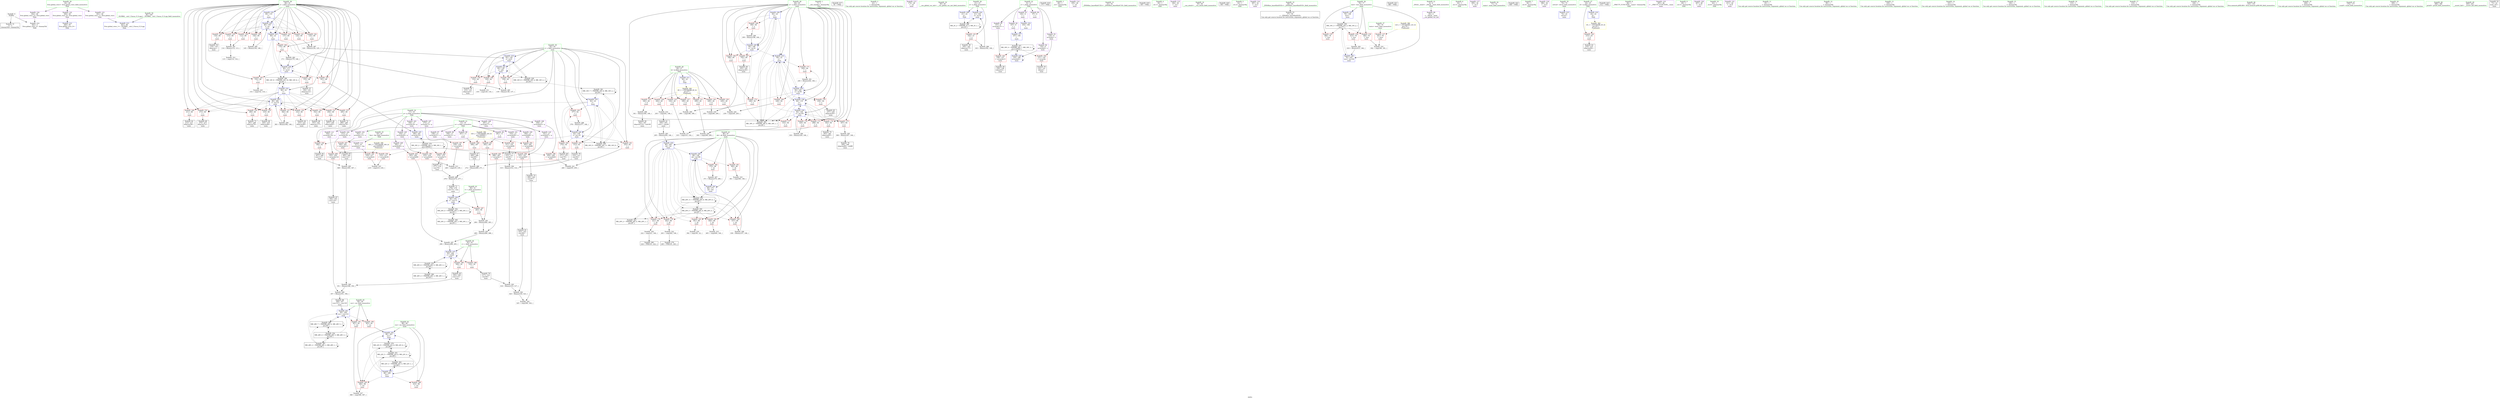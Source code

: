 digraph "SVFG" {
	label="SVFG";

	Node0x55f3cda48e40 [shape=record,color=grey,label="{NodeID: 0\nNullPtr}"];
	Node0x55f3cda48e40 -> Node0x55f3cda744e0[style=solid];
	Node0x55f3cda48e40 -> Node0x55f3cda77b00[style=solid];
	Node0x55f3cda9cf50 [shape=record,color=black,label="{NodeID: 360\nMR_14V_8 = PHI(MR_14V_10, MR_14V_6, )\npts\{81 \}\n}"];
	Node0x55f3cda9cf50 -> Node0x55f3cda80820[style=dashed];
	Node0x55f3cda769d0 [shape=record,color=red,label="{NodeID: 194\n214\<--213\n\<--arrayidx39\nmain\n}"];
	Node0x55f3cda769d0 -> Node0x55f3cda876c0[style=solid];
	Node0x55f3cda50a20 [shape=record,color=purple,label="{NodeID: 111\n354\<--17\narrayidx118\<--p\nmain\n}"];
	Node0x55f3cda50a20 -> Node0x55f3cda77530[style=solid];
	Node0x55f3cda4f4c0 [shape=record,color=green,label="{NodeID: 28\n26\<--27\nk\<--k_field_insensitive\nGlob }"];
	Node0x55f3cda4f4c0 -> Node0x55f3cda79190[style=solid];
	Node0x55f3cda4f4c0 -> Node0x55f3cda79260[style=solid];
	Node0x55f3cda4f4c0 -> Node0x55f3cda79330[style=solid];
	Node0x55f3cda4f4c0 -> Node0x55f3cda79400[style=solid];
	Node0x55f3cda4f4c0 -> Node0x55f3cda794d0[style=solid];
	Node0x55f3cda4f4c0 -> Node0x55f3cda795a0[style=solid];
	Node0x55f3cda4f4c0 -> Node0x55f3cda79670[style=solid];
	Node0x55f3cda4f4c0 -> Node0x55f3cda77800[style=solid];
	Node0x55f3cda85bc0 [shape=record,color=grey,label="{NodeID: 305\n308 = Binary(307, 146, )\n}"];
	Node0x55f3cda85bc0 -> Node0x55f3cda757f0[style=solid];
	Node0x55f3cda781b0 [shape=record,color=blue,label="{NodeID: 222\n80\<--145\ni\<--inc\nmain\n}"];
	Node0x55f3cda781b0 -> Node0x55f3cda79a80[style=dashed];
	Node0x55f3cda781b0 -> Node0x55f3cda79b50[style=dashed];
	Node0x55f3cda781b0 -> Node0x55f3cda79c20[style=dashed];
	Node0x55f3cda781b0 -> Node0x55f3cda79cf0[style=dashed];
	Node0x55f3cda781b0 -> Node0x55f3cda79dc0[style=dashed];
	Node0x55f3cda781b0 -> Node0x55f3cda79e90[style=dashed];
	Node0x55f3cda781b0 -> Node0x55f3cda79f60[style=dashed];
	Node0x55f3cda781b0 -> Node0x55f3cda781b0[style=dashed];
	Node0x55f3cda781b0 -> Node0x55f3cda78280[style=dashed];
	Node0x55f3cda79b50 [shape=record,color=red,label="{NodeID: 139\n113\<--80\n\<--i\nmain\n}"];
	Node0x55f3cda79b50 -> Node0x55f3cda837c0[style=solid];
	Node0x55f3cda747b0 [shape=record,color=black,label="{NodeID: 56\n133\<--132\nidxprom5\<--\nmain\n}"];
	Node0x55f3cda7b210 [shape=record,color=red,label="{NodeID: 167\n192\<--84\n\<--u\nmain\n}"];
	Node0x55f3cda7b210 -> Node0x55f3cda74af0[style=solid];
	Node0x55f3cda75e70 [shape=record,color=black,label="{NodeID: 84\n347\<--346\nconv113\<--\nmain\n}"];
	Node0x55f3cda75e70 -> Node0x55f3cda84cc0[style=solid];
	Node0x55f3cda4e090 [shape=record,color=green,label="{NodeID: 1\n7\<--1\n__dso_handle\<--dummyObj\nGlob }"];
	Node0x55f3cda9d450 [shape=record,color=black,label="{NodeID: 361\nMR_16V_7 = PHI(MR_16V_8, MR_16V_2, )\npts\{83 \}\n}"];
	Node0x55f3cda9d450 -> Node0x55f3cda80a90[style=dashed];
	Node0x55f3cda9d450 -> Node0x55f3cda99350[style=dashed];
	Node0x55f3cda9d450 -> Node0x55f3cda9d450[style=dashed];
	Node0x55f3cda76aa0 [shape=record,color=red,label="{NodeID: 195\n218\<--217\n\<--arrayidx41\nmain\n}"];
	Node0x55f3cda76aa0 -> Node0x55f3cda876c0[style=solid];
	Node0x55f3cda50af0 [shape=record,color=purple,label="{NodeID: 112\n217\<--19\narrayidx41\<--lim\nmain\n}"];
	Node0x55f3cda50af0 -> Node0x55f3cda76aa0[style=solid];
	Node0x55f3cda4f590 [shape=record,color=green,label="{NodeID: 29\n44\<--48\nllvm.global_ctors\<--llvm.global_ctors_field_insensitive\nGlob }"];
	Node0x55f3cda4f590 -> Node0x55f3cda78d80[style=solid];
	Node0x55f3cda4f590 -> Node0x55f3cda78e50[style=solid];
	Node0x55f3cda4f590 -> Node0x55f3cda78f20[style=solid];
	Node0x55f3cda85d40 [shape=record,color=grey,label="{NodeID: 306\n330 = Binary(329, 146, )\n}"];
	Node0x55f3cda85d40 -> Node0x55f3cda80dd0[style=solid];
	Node0x55f3cda78280 [shape=record,color=blue,label="{NodeID: 223\n80\<--22\ni\<--\nmain\n}"];
	Node0x55f3cda78280 -> Node0x55f3cda7a030[style=dashed];
	Node0x55f3cda78280 -> Node0x55f3cda7a100[style=dashed];
	Node0x55f3cda78280 -> Node0x55f3cda7a1d0[style=dashed];
	Node0x55f3cda78280 -> Node0x55f3cda7a2a0[style=dashed];
	Node0x55f3cda78280 -> Node0x55f3cda784f0[style=dashed];
	Node0x55f3cda78280 -> Node0x55f3cda9cf50[style=dashed];
	Node0x55f3cda79c20 [shape=record,color=red,label="{NodeID: 140\n118\<--80\n\<--i\nmain\n}"];
	Node0x55f3cda79c20 -> Node0x55f3cda74690[style=solid];
	Node0x55f3cda74880 [shape=record,color=black,label="{NodeID: 57\n156\<--155\nidxprom12\<--\nmain\n}"];
	Node0x55f3cdabaac0 [shape=record,color=black,label="{NodeID: 417\n56 = PHI()\n}"];
	Node0x55f3cda7b2e0 [shape=record,color=red,label="{NodeID: 168\n198\<--84\n\<--u\nmain\n}"];
	Node0x55f3cda7b2e0 -> Node0x55f3cda84540[style=solid];
	Node0x55f3cda75f40 [shape=record,color=black,label="{NodeID: 85\n350\<--349\nconv115\<--\nmain\n}"];
	Node0x55f3cda75f40 -> Node0x55f3cda85440[style=solid];
	Node0x55f3cda48d60 [shape=record,color=green,label="{NodeID: 2\n22\<--1\n\<--dummyObj\nCan only get source location for instruction, argument, global var or function.}"];
	Node0x55f3cda9d950 [shape=record,color=black,label="{NodeID: 362\nMR_18V_2 = PHI(MR_18V_6, MR_18V_1, )\npts\{85 \}\n}"];
	Node0x55f3cda9d950 -> Node0x55f3cda78690[style=dashed];
	Node0x55f3cda82c80 [shape=record,color=black,label="{NodeID: 279\n265 = PHI(101, 263, )\n}"];
	Node0x55f3cda76b70 [shape=record,color=red,label="{NodeID: 196\n235\<--234\n\<--arrayidx49\nmain\n}"];
	Node0x55f3cda76b70 -> Node0x55f3cda867c0[style=solid];
	Node0x55f3cda50bc0 [shape=record,color=purple,label="{NodeID: 113\n174\<--28\n\<--.str\nmain\n}"];
	Node0x55f3cda4f660 [shape=record,color=green,label="{NodeID: 30\n49\<--50\n__cxx_global_var_init\<--__cxx_global_var_init_field_insensitive\n}"];
	Node0x55f3cda85ec0 [shape=record,color=grey,label="{NodeID: 307\n371 = Binary(370, 208, )\n}"];
	Node0x55f3cda85ec0 -> Node0x55f3cda81110[style=solid];
	Node0x55f3cda78350 [shape=record,color=blue,label="{NodeID: 224\n21\<--163\nn\<--inc16\nmain\n}"];
	Node0x55f3cda78350 -> Node0x55f3cda9f750[style=dashed];
	Node0x55f3cda79cf0 [shape=record,color=red,label="{NodeID: 141\n124\<--80\n\<--i\nmain\n}"];
	Node0x55f3cda79cf0 -> Node0x55f3cda840c0[style=solid];
	Node0x55f3cda74950 [shape=record,color=black,label="{NodeID: 58\n159\<--158\ntobool14\<--\nmain\n}"];
	Node0x55f3cdabaf50 [shape=record,color=black,label="{NodeID: 418\n175 = PHI()\n}"];
	Node0x55f3cda7b3b0 [shape=record,color=red,label="{NodeID: 169\n228\<--84\n\<--u\nmain\n}"];
	Node0x55f3cda7b3b0 -> Node0x55f3cda87b40[style=solid];
	Node0x55f3cda76010 [shape=record,color=black,label="{NodeID: 86\n353\<--352\nidxprom117\<--\nmain\n}"];
	Node0x55f3cda4cb30 [shape=record,color=green,label="{NodeID: 3\n28\<--1\n.str\<--dummyObj\nGlob }"];
	Node0x55f3cda9de50 [shape=record,color=black,label="{NodeID: 363\nMR_20V_2 = PHI(MR_20V_4, MR_20V_1, )\npts\{87 \}\n}"];
	Node0x55f3cda9de50 -> Node0x55f3cda80680[style=dashed];
	Node0x55f3cda83220 [shape=record,color=black,label="{NodeID: 280\n224 = PHI(101, 222, )\n}"];
	Node0x55f3cda76c40 [shape=record,color=red,label="{NodeID: 197\n239\<--238\n\<--arrayidx51\nmain\n}"];
	Node0x55f3cda76c40 -> Node0x55f3cda867c0[style=solid];
	Node0x55f3cda50c90 [shape=record,color=purple,label="{NodeID: 114\n195\<--28\n\<--.str\nmain\n}"];
	Node0x55f3cda4f730 [shape=record,color=green,label="{NodeID: 31\n53\<--54\n_ZNSt8ios_base4InitC1Ev\<--_ZNSt8ios_base4InitC1Ev_field_insensitive\n}"];
	Node0x55f3cda86040 [shape=record,color=grey,label="{NodeID: 308\n338 = Binary(337, 146, )\n}"];
	Node0x55f3cda86040 -> Node0x55f3cda80ea0[style=solid];
	Node0x55f3cda78420 [shape=record,color=blue,label="{NodeID: 225\n166\<--161\narrayidx18\<--\nmain\n}"];
	Node0x55f3cda78420 -> Node0x55f3cdaa0150[style=dashed];
	Node0x55f3cda79dc0 [shape=record,color=red,label="{NodeID: 142\n125\<--80\n\<--i\nmain\n}"];
	Node0x55f3cda79dc0 -> Node0x55f3cda840c0[style=solid];
	Node0x55f3cda74a20 [shape=record,color=black,label="{NodeID: 59\n165\<--162\nidxprom17\<--\nmain\n}"];
	Node0x55f3cdabb050 [shape=record,color=black,label="{NodeID: 419\n185 = PHI()\n}"];
	Node0x55f3cda7b480 [shape=record,color=red,label="{NodeID: 170\n236\<--84\n\<--u\nmain\n}"];
	Node0x55f3cda7b480 -> Node0x55f3cda74f00[style=solid];
	Node0x55f3cda760e0 [shape=record,color=black,label="{NodeID: 87\n356\<--355\nconv119\<--\nmain\n}"];
	Node0x55f3cda760e0 -> Node0x55f3cda852c0[style=solid];
	Node0x55f3cda4ccf0 [shape=record,color=green,label="{NodeID: 4\n30\<--1\n.str.1\<--dummyObj\nGlob }"];
	Node0x55f3cda9e350 [shape=record,color=black,label="{NodeID: 364\nMR_22V_2 = PHI(MR_22V_4, MR_22V_1, )\npts\{89 \}\n}"];
	Node0x55f3cda9e350 -> Node0x55f3cda80750[style=dashed];
	Node0x55f3cda837c0 [shape=record,color=grey,label="{NodeID: 281\n114 = Binary(112, 113, )\n}"];
	Node0x55f3cda837c0 -> Node0x55f3cda86640[style=solid];
	Node0x55f3cda76d10 [shape=record,color=red,label="{NodeID: 198\n259\<--258\n\<--arrayidx63\nmain\n}"];
	Node0x55f3cda76d10 -> Node0x55f3cda873c0[style=solid];
	Node0x55f3cda78850 [shape=record,color=purple,label="{NodeID: 115\n184\<--30\n\<--.str.1\nmain\n}"];
	Node0x55f3cda4f800 [shape=record,color=green,label="{NodeID: 32\n59\<--60\n__cxa_atexit\<--__cxa_atexit_field_insensitive\n}"];
	Node0x55f3cda861c0 [shape=record,color=grey,label="{NodeID: 309\n190 = cmp(188, 189, )\n}"];
	Node0x55f3cda784f0 [shape=record,color=blue,label="{NodeID: 226\n80\<--171\ni\<--inc21\nmain\n}"];
	Node0x55f3cda784f0 -> Node0x55f3cda7a030[style=dashed];
	Node0x55f3cda784f0 -> Node0x55f3cda7a100[style=dashed];
	Node0x55f3cda784f0 -> Node0x55f3cda7a1d0[style=dashed];
	Node0x55f3cda784f0 -> Node0x55f3cda7a2a0[style=dashed];
	Node0x55f3cda784f0 -> Node0x55f3cda784f0[style=dashed];
	Node0x55f3cda784f0 -> Node0x55f3cda9cf50[style=dashed];
	Node0x55f3cda79e90 [shape=record,color=red,label="{NodeID: 143\n137\<--80\n\<--i\nmain\n}"];
	Node0x55f3cda79e90 -> Node0x55f3cda83dc0[style=solid];
	Node0x55f3cda74af0 [shape=record,color=black,label="{NodeID: 60\n193\<--192\nidxprom30\<--\nmain\n}"];
	Node0x55f3cdabb150 [shape=record,color=black,label="{NodeID: 420\n196 = PHI()\n}"];
	Node0x55f3cda7b550 [shape=record,color=red,label="{NodeID: 171\n244\<--84\n\<--u\nmain\n}"];
	Node0x55f3cda7b550 -> Node0x55f3cda855c0[style=solid];
	Node0x55f3cda761b0 [shape=record,color=black,label="{NodeID: 88\n358\<--357\nconv121\<--rem120\nmain\n}"];
	Node0x55f3cda761b0 -> Node0x55f3cda80f70[style=solid];
	Node0x55f3cda4da20 [shape=record,color=green,label="{NodeID: 5\n32\<--1\n.str.2\<--dummyObj\nGlob }"];
	Node0x55f3cda9e850 [shape=record,color=black,label="{NodeID: 365\nMR_24V_2 = PHI(MR_24V_3, MR_24V_1, )\npts\{91 \}\n}"];
	Node0x55f3cda9e850 -> Node0x55f3cda80b60[style=dashed];
	Node0x55f3cda9e850 -> Node0x55f3cda9a750[style=dashed];
	Node0x55f3cda9e850 -> Node0x55f3cda9e850[style=dashed];
	Node0x55f3cda83940 [shape=record,color=grey,label="{NodeID: 282\n171 = Binary(170, 146, )\n}"];
	Node0x55f3cda83940 -> Node0x55f3cda784f0[style=solid];
	Node0x55f3cda76de0 [shape=record,color=red,label="{NodeID: 199\n268\<--267\n\<--\nmain\n}"];
	Node0x55f3cda76de0 -> Node0x55f3cda750a0[style=solid];
	Node0x55f3cda788e0 [shape=record,color=purple,label="{NodeID: 116\n387\<--32\n\<--.str.2\nmain\n}"];
	Node0x55f3cda4f8d0 [shape=record,color=green,label="{NodeID: 33\n58\<--64\n_ZNSt8ios_base4InitD1Ev\<--_ZNSt8ios_base4InitD1Ev_field_insensitive\n}"];
	Node0x55f3cda4f8d0 -> Node0x55f3cda74600[style=solid];
	Node0x55f3cda86340 [shape=record,color=grey,label="{NodeID: 310\n182 = cmp(180, 181, )\n}"];
	Node0x55f3cda785c0 [shape=record,color=blue,label="{NodeID: 227\n76\<--146\ntest\<--\nmain\n}"];
	Node0x55f3cda785c0 -> Node0x55f3cda9ca50[style=dashed];
	Node0x55f3cda79f60 [shape=record,color=red,label="{NodeID: 144\n144\<--80\n\<--i\nmain\n}"];
	Node0x55f3cda79f60 -> Node0x55f3cda83c40[style=solid];
	Node0x55f3cda74bc0 [shape=record,color=black,label="{NodeID: 61\n204\<--203\nconv\<--cmp36\nmain\n}"];
	Node0x55f3cda74bc0 -> Node0x55f3cda83ac0[style=solid];
	Node0x55f3cdabb250 [shape=record,color=black,label="{NodeID: 421\n388 = PHI()\n}"];
	Node0x55f3cda7b620 [shape=record,color=red,label="{NodeID: 172\n248\<--84\n\<--u\nmain\n}"];
	Node0x55f3cda7b620 -> Node0x55f3cda86f40[style=solid];
	Node0x55f3cda76280 [shape=record,color=purple,label="{NodeID: 89\n55\<--4\n\<--_ZStL8__ioinit\n__cxx_global_var_init\n}"];
	Node0x55f3cda4dab0 [shape=record,color=green,label="{NodeID: 6\n34\<--1\n.str.3\<--dummyObj\nGlob }"];
	Node0x55f3cda9ed50 [shape=record,color=black,label="{NodeID: 366\nMR_26V_2 = PHI(MR_26V_3, MR_26V_1, )\npts\{93 \}\n}"];
	Node0x55f3cda9ed50 -> Node0x55f3cda80c30[style=dashed];
	Node0x55f3cda9ed50 -> Node0x55f3cda9ac50[style=dashed];
	Node0x55f3cda9ed50 -> Node0x55f3cda9ed50[style=dashed];
	Node0x55f3cda83ac0 [shape=record,color=grey,label="{NodeID: 283\n205 = Binary(204, 146, )\n}"];
	Node0x55f3cda83ac0 -> Node0x55f3cda80680[style=solid];
	Node0x55f3cda76eb0 [shape=record,color=red,label="{NodeID: 200\n276\<--275\n\<--arrayidx73\nmain\n}"];
	Node0x55f3cda76eb0 -> Node0x55f3cda75310[style=solid];
	Node0x55f3cda78970 [shape=record,color=purple,label="{NodeID: 117\n395\<--34\n\<--.str.3\nmain\n}"];
	Node0x55f3cda4f9a0 [shape=record,color=green,label="{NodeID: 34\n71\<--72\nmain\<--main_field_insensitive\n}"];
	Node0x55f3cda864c0 [shape=record,color=grey,label="{NodeID: 311\n130 = cmp(129, 116, )\n}"];
	Node0x55f3cda78690 [shape=record,color=blue,label="{NodeID: 228\n84\<--22\nu\<--\nmain\n}"];
	Node0x55f3cda78690 -> Node0x55f3cda7b140[style=dashed];
	Node0x55f3cda78690 -> Node0x55f3cda7b210[style=dashed];
	Node0x55f3cda78690 -> Node0x55f3cda7b2e0[style=dashed];
	Node0x55f3cda78690 -> Node0x55f3cda78760[style=dashed];
	Node0x55f3cda78690 -> Node0x55f3cda808f0[style=dashed];
	Node0x55f3cda78690 -> Node0x55f3cda9d950[style=dashed];
	Node0x55f3cda7a030 [shape=record,color=red,label="{NodeID: 145\n152\<--80\n\<--i\nmain\n}"];
	Node0x55f3cda7a030 -> Node0x55f3cda879c0[style=solid];
	Node0x55f3cda74c90 [shape=record,color=black,label="{NodeID: 62\n212\<--211\nidxprom38\<--\nmain\n}"];
	Node0x55f3cdabb350 [shape=record,color=black,label="{NodeID: 422\n408 = PHI()\n}"];
	Node0x55f3cda7b6f0 [shape=record,color=red,label="{NodeID: 173\n298\<--84\n\<--u\nmain\n}"];
	Node0x55f3cda7b6f0 -> Node0x55f3cda87e40[style=solid];
	Node0x55f3cda76350 [shape=record,color=purple,label="{NodeID: 90\n97\<--8\n\<--s\nmain\n}"];
	Node0x55f3cda4dc10 [shape=record,color=green,label="{NodeID: 7\n36\<--1\n.str.4\<--dummyObj\nGlob }"];
	Node0x55f3cda9f250 [shape=record,color=black,label="{NodeID: 367\nMR_28V_2 = PHI(MR_28V_3, MR_28V_1, )\npts\{95 \}\n}"];
	Node0x55f3cda9f250 -> Node0x55f3cda80f70[style=dashed];
	Node0x55f3cda9f250 -> Node0x55f3cda9b150[style=dashed];
	Node0x55f3cda9f250 -> Node0x55f3cda9f250[style=dashed];
	Node0x55f3cda9f250 -> Node0x55f3cdaa3350[style=dashed];
	Node0x55f3cda83c40 [shape=record,color=grey,label="{NodeID: 284\n145 = Binary(144, 146, )\n}"];
	Node0x55f3cda83c40 -> Node0x55f3cda781b0[style=solid];
	Node0x55f3cda76f80 [shape=record,color=red,label="{NodeID: 201\n282\<--281\n\<--\nmain\n}"];
	Node0x55f3cda76f80 -> Node0x55f3cda846c0[style=solid];
	Node0x55f3cda78a40 [shape=record,color=purple,label="{NodeID: 118\n396\<--36\n\<--.str.4\nmain\n}"];
	Node0x55f3cda4fa70 [shape=record,color=green,label="{NodeID: 35\n74\<--75\nretval\<--retval_field_insensitive\nmain\n}"];
	Node0x55f3cda4fa70 -> Node0x55f3cda77c00[style=solid];
	Node0x55f3cda86640 [shape=record,color=grey,label="{NodeID: 312\n115 = cmp(114, 116, )\n}"];
	Node0x55f3cda78760 [shape=record,color=blue,label="{NodeID: 229\n84\<--199\nu\<--inc34\nmain\n}"];
	Node0x55f3cda78760 -> Node0x55f3cda7b140[style=dashed];
	Node0x55f3cda78760 -> Node0x55f3cda7b210[style=dashed];
	Node0x55f3cda78760 -> Node0x55f3cda7b2e0[style=dashed];
	Node0x55f3cda78760 -> Node0x55f3cda78760[style=dashed];
	Node0x55f3cda78760 -> Node0x55f3cda808f0[style=dashed];
	Node0x55f3cda78760 -> Node0x55f3cda9d950[style=dashed];
	Node0x55f3cda7a100 [shape=record,color=red,label="{NodeID: 146\n155\<--80\n\<--i\nmain\n}"];
	Node0x55f3cda7a100 -> Node0x55f3cda74880[style=solid];
	Node0x55f3cda74d60 [shape=record,color=black,label="{NodeID: 63\n216\<--215\nidxprom40\<--\nmain\n}"];
	Node0x55f3cdabb450 [shape=record,color=black,label="{NodeID: 423\n412 = PHI()\n}"];
	Node0x55f3cda7b7c0 [shape=record,color=red,label="{NodeID: 174\n302\<--84\n\<--u\nmain\n}"];
	Node0x55f3cda7b7c0 -> Node0x55f3cda75650[style=solid];
	Node0x55f3cda76420 [shape=record,color=purple,label="{NodeID: 91\n104\<--8\n\<--s\nmain\n}"];
	Node0x55f3cda76420 -> Node0x55f3cda77cd0[style=solid];
	Node0x55f3cda4dca0 [shape=record,color=green,label="{NodeID: 8\n38\<--1\n__PRETTY_FUNCTION__.main\<--dummyObj\nGlob }"];
	Node0x55f3cda9f750 [shape=record,color=black,label="{NodeID: 368\nMR_2V_2 = PHI(MR_2V_4, MR_2V_1, )\npts\{23 \}\n}"];
	Node0x55f3cda9f750 -> Node0x55f3cda78ff0[style=dashed];
	Node0x55f3cda9f750 -> Node0x55f3cda78350[style=dashed];
	Node0x55f3cda9f750 -> Node0x55f3cda9f750[style=dashed];
	Node0x55f3cda83dc0 [shape=record,color=grey,label="{NodeID: 285\n139 = Binary(138, 137, )\n}"];
	Node0x55f3cda83dc0 -> Node0x55f3cda780e0[style=solid];
	Node0x55f3cda77050 [shape=record,color=red,label="{NodeID: 202\n288\<--287\n\<--arrayidx77\nmain\n}"];
	Node0x55f3cda77050 -> Node0x55f3cda849c0[style=solid];
	Node0x55f3cda78b10 [shape=record,color=purple,label="{NodeID: 119\n397\<--38\n\<--__PRETTY_FUNCTION__.main\nmain\n}"];
	Node0x55f3cda4fb40 [shape=record,color=green,label="{NodeID: 36\n76\<--77\ntest\<--test_field_insensitive\nmain\n}"];
	Node0x55f3cda4fb40 -> Node0x55f3cda79740[style=solid];
	Node0x55f3cda4fb40 -> Node0x55f3cda79810[style=solid];
	Node0x55f3cda4fb40 -> Node0x55f3cda798e0[style=solid];
	Node0x55f3cda4fb40 -> Node0x55f3cda785c0[style=solid];
	Node0x55f3cda4fb40 -> Node0x55f3cda81380[style=solid];
	Node0x55f3cda7e120 [shape=record,color=yellow,style=double,label="{NodeID: 396\n32V_1 = ENCHI(MR_32V_0)\npts\{160000 \}\nFun[main]}"];
	Node0x55f3cda7e120 -> Node0x55f3cda76c40[style=dashed];
	Node0x55f3cda7e120 -> Node0x55f3cda76de0[style=dashed];
	Node0x55f3cda7e120 -> Node0x55f3cda76f80[style=dashed];
	Node0x55f3cda7e120 -> Node0x55f3cda771f0[style=dashed];
	Node0x55f3cda7e120 -> Node0x55f3cda772c0[style=dashed];
	Node0x55f3cda7e120 -> Node0x55f3cda77460[style=dashed];
	Node0x55f3cda867c0 [shape=record,color=grey,label="{NodeID: 313\n240 = cmp(235, 239, )\n}"];
	Node0x55f3cda80680 [shape=record,color=blue,label="{NodeID: 230\n86\<--205\nok\<--shl\nmain\n}"];
	Node0x55f3cda80680 -> Node0x55f3cda7bb00[style=dashed];
	Node0x55f3cda80680 -> Node0x55f3cda7bbd0[style=dashed];
	Node0x55f3cda80680 -> Node0x55f3cda7bca0[style=dashed];
	Node0x55f3cda80680 -> Node0x55f3cda7bf10[style=dashed];
	Node0x55f3cda80680 -> Node0x55f3cda7bfe0[style=dashed];
	Node0x55f3cda80680 -> Node0x55f3cda80ea0[style=dashed];
	Node0x55f3cda80680 -> Node0x55f3cda99d50[style=dashed];
	Node0x55f3cda80680 -> Node0x55f3cda9de50[style=dashed];
	Node0x55f3cda80680 -> Node0x55f3cdaa2950[style=dashed];
	Node0x55f3cda7a1d0 [shape=record,color=red,label="{NodeID: 147\n161\<--80\n\<--i\nmain\n}"];
	Node0x55f3cda7a1d0 -> Node0x55f3cda78420[style=solid];
	Node0x55f3cda74e30 [shape=record,color=black,label="{NodeID: 64\n233\<--232\nidxprom48\<--\nmain\n}"];
	Node0x55f3cda7b890 [shape=record,color=red,label="{NodeID: 175\n307\<--84\n\<--u\nmain\n}"];
	Node0x55f3cda7b890 -> Node0x55f3cda85bc0[style=solid];
	Node0x55f3cda764f0 [shape=record,color=purple,label="{NodeID: 92\n107\<--8\n\<--s\nmain\n}"];
	Node0x55f3cda764f0 -> Node0x55f3cda77da0[style=solid];
	Node0x55f3cda4dd30 [shape=record,color=green,label="{NodeID: 9\n40\<--1\n.str.5\<--dummyObj\nGlob }"];
	Node0x55f3cda83f40 [shape=record,color=grey,label="{NodeID: 286\n163 = Binary(162, 146, )\n}"];
	Node0x55f3cda83f40 -> Node0x55f3cda78350[style=solid];
	Node0x55f3cda77120 [shape=record,color=red,label="{NodeID: 203\n293\<--292\n\<--arrayidx80\nmain\n}"];
	Node0x55f3cda77120 -> Node0x55f3cda84fc0[style=solid];
	Node0x55f3cda78be0 [shape=record,color=purple,label="{NodeID: 120\n407\<--40\n\<--.str.5\nmain\n}"];
	Node0x55f3cda4fc10 [shape=record,color=green,label="{NodeID: 37\n78\<--79\ntests\<--tests_field_insensitive\nmain\n}"];
	Node0x55f3cda4fc10 -> Node0x55f3cda799b0[style=solid];
	Node0x55f3cda86940 [shape=record,color=grey,label="{NodeID: 314\n203 = cmp(202, 146, )\n}"];
	Node0x55f3cda86940 -> Node0x55f3cda74bc0[style=solid];
	Node0x55f3cda80750 [shape=record,color=blue,label="{NodeID: 231\n88\<--208\nres\<--\nmain\n}"];
	Node0x55f3cda80750 -> Node0x55f3cda7c0b0[style=dashed];
	Node0x55f3cda80750 -> Node0x55f3cda7c180[style=dashed];
	Node0x55f3cda80750 -> Node0x55f3cda81040[style=dashed];
	Node0x55f3cda80750 -> Node0x55f3cda9a250[style=dashed];
	Node0x55f3cda80750 -> Node0x55f3cda9e350[style=dashed];
	Node0x55f3cda80750 -> Node0x55f3cdaa2e50[style=dashed];
	Node0x55f3cda7a2a0 [shape=record,color=red,label="{NodeID: 148\n170\<--80\n\<--i\nmain\n}"];
	Node0x55f3cda7a2a0 -> Node0x55f3cda83940[style=solid];
	Node0x55f3cda74f00 [shape=record,color=black,label="{NodeID: 65\n237\<--236\nidxprom50\<--\nmain\n}"];
	Node0x55f3cda7b960 [shape=record,color=red,label="{NodeID: 176\n329\<--84\n\<--u\nmain\n}"];
	Node0x55f3cda7b960 -> Node0x55f3cda85d40[style=solid];
	Node0x55f3cda765c0 [shape=record,color=purple,label="{NodeID: 93\n120\<--8\narrayidx\<--s\nmain\n}"];
	Node0x55f3cda765c0 -> Node0x55f3cda76830[style=solid];
	Node0x55f3cda4e590 [shape=record,color=green,label="{NodeID: 10\n42\<--1\n.str.6\<--dummyObj\nGlob }"];
	Node0x55f3cdaa0150 [shape=record,color=black,label="{NodeID: 370\nMR_34V_2 = PHI(MR_34V_4, MR_34V_1, )\npts\{180000 \}\n}"];
	Node0x55f3cdaa0150 -> Node0x55f3cda769d0[style=dashed];
	Node0x55f3cdaa0150 -> Node0x55f3cda76b70[style=dashed];
	Node0x55f3cdaa0150 -> Node0x55f3cda76d10[style=dashed];
	Node0x55f3cdaa0150 -> Node0x55f3cda76eb0[style=dashed];
	Node0x55f3cdaa0150 -> Node0x55f3cda77050[style=dashed];
	Node0x55f3cdaa0150 -> Node0x55f3cda77120[style=dashed];
	Node0x55f3cdaa0150 -> Node0x55f3cda77390[style=dashed];
	Node0x55f3cdaa0150 -> Node0x55f3cda77530[style=dashed];
	Node0x55f3cdaa0150 -> Node0x55f3cda78420[style=dashed];
	Node0x55f3cdaa0150 -> Node0x55f3cdaa0150[style=dashed];
	Node0x55f3cda840c0 [shape=record,color=grey,label="{NodeID: 287\n126 = Binary(124, 125, )\n}"];
	Node0x55f3cda840c0 -> Node0x55f3cda77f40[style=solid];
	Node0x55f3cda771f0 [shape=record,color=red,label="{NodeID: 204\n305\<--304\n\<--arrayidx86\nmain\n}"];
	Node0x55f3cda771f0 -> Node0x55f3cda75720[style=solid];
	Node0x55f3cda78cb0 [shape=record,color=purple,label="{NodeID: 121\n411\<--42\n\<--.str.6\nmain\n}"];
	Node0x55f3cda4fdb0 [shape=record,color=green,label="{NodeID: 38\n80\<--81\ni\<--i_field_insensitive\nmain\n}"];
	Node0x55f3cda4fdb0 -> Node0x55f3cda79a80[style=solid];
	Node0x55f3cda4fdb0 -> Node0x55f3cda79b50[style=solid];
	Node0x55f3cda4fdb0 -> Node0x55f3cda79c20[style=solid];
	Node0x55f3cda4fdb0 -> Node0x55f3cda79cf0[style=solid];
	Node0x55f3cda4fdb0 -> Node0x55f3cda79dc0[style=solid];
	Node0x55f3cda4fdb0 -> Node0x55f3cda79e90[style=solid];
	Node0x55f3cda4fdb0 -> Node0x55f3cda79f60[style=solid];
	Node0x55f3cda4fdb0 -> Node0x55f3cda7a030[style=solid];
	Node0x55f3cda4fdb0 -> Node0x55f3cda7a100[style=solid];
	Node0x55f3cda4fdb0 -> Node0x55f3cda7a1d0[style=solid];
	Node0x55f3cda4fdb0 -> Node0x55f3cda7a2a0[style=solid];
	Node0x55f3cda4fdb0 -> Node0x55f3cda7a370[style=solid];
	Node0x55f3cda4fdb0 -> Node0x55f3cda7a440[style=solid];
	Node0x55f3cda4fdb0 -> Node0x55f3cda7a510[style=solid];
	Node0x55f3cda4fdb0 -> Node0x55f3cda7a5e0[style=solid];
	Node0x55f3cda4fdb0 -> Node0x55f3cda7a6b0[style=solid];
	Node0x55f3cda4fdb0 -> Node0x55f3cda7a780[style=solid];
	Node0x55f3cda4fdb0 -> Node0x55f3cda7a850[style=solid];
	Node0x55f3cda4fdb0 -> Node0x55f3cda7a920[style=solid];
	Node0x55f3cda4fdb0 -> Node0x55f3cda7a9f0[style=solid];
	Node0x55f3cda4fdb0 -> Node0x55f3cda77e70[style=solid];
	Node0x55f3cda4fdb0 -> Node0x55f3cda781b0[style=solid];
	Node0x55f3cda4fdb0 -> Node0x55f3cda78280[style=solid];
	Node0x55f3cda4fdb0 -> Node0x55f3cda784f0[style=solid];
	Node0x55f3cda4fdb0 -> Node0x55f3cda80820[style=solid];
	Node0x55f3cda4fdb0 -> Node0x55f3cda812b0[style=solid];
	Node0x55f3cda7e2e0 [shape=record,color=yellow,style=double,label="{NodeID: 398\n36V_1 = ENCHI(MR_36V_0)\npts\{200000 \}\nFun[main]}"];
	Node0x55f3cda7e2e0 -> Node0x55f3cda76aa0[style=dashed];
	Node0x55f3cda86ac0 [shape=record,color=grey,label="{NodeID: 315\n405 = cmp(404, 146, )\n}"];
	Node0x55f3cda80820 [shape=record,color=blue,label="{NodeID: 232\n80\<--22\ni\<--\nmain\n}"];
	Node0x55f3cda80820 -> Node0x55f3cda7a370[style=dashed];
	Node0x55f3cda80820 -> Node0x55f3cda7a440[style=dashed];
	Node0x55f3cda80820 -> Node0x55f3cda7a510[style=dashed];
	Node0x55f3cda80820 -> Node0x55f3cda7a5e0[style=dashed];
	Node0x55f3cda80820 -> Node0x55f3cda7a6b0[style=dashed];
	Node0x55f3cda80820 -> Node0x55f3cda7a780[style=dashed];
	Node0x55f3cda80820 -> Node0x55f3cda7a850[style=dashed];
	Node0x55f3cda80820 -> Node0x55f3cda7a920[style=dashed];
	Node0x55f3cda80820 -> Node0x55f3cda7a9f0[style=dashed];
	Node0x55f3cda80820 -> Node0x55f3cda812b0[style=dashed];
	Node0x55f3cda80820 -> Node0x55f3cda9cf50[style=dashed];
	Node0x55f3cda7a370 [shape=record,color=red,label="{NodeID: 149\n211\<--80\n\<--i\nmain\n}"];
	Node0x55f3cda7a370 -> Node0x55f3cda74c90[style=solid];
	Node0x55f3cda74fd0 [shape=record,color=black,label="{NodeID: 66\n257\<--256\nidxprom62\<--\nmain\n}"];
	Node0x55f3cda7ba30 [shape=record,color=red,label="{NodeID: 177\n333\<--84\n\<--u\nmain\n}"];
	Node0x55f3cda7ba30 -> Node0x55f3cda86dc0[style=solid];
	Node0x55f3cda76690 [shape=record,color=purple,label="{NodeID: 94\n134\<--8\narrayidx6\<--s\nmain\n}"];
	Node0x55f3cda76690 -> Node0x55f3cda78010[style=solid];
	Node0x55f3cda4e660 [shape=record,color=green,label="{NodeID: 11\n45\<--1\n\<--dummyObj\nCan only get source location for instruction, argument, global var or function.}"];
	Node0x55f3cda84240 [shape=record,color=grey,label="{NodeID: 288\n272 = Binary(269, 271, )\n}"];
	Node0x55f3cda84240 -> Node0x55f3cda843c0[style=solid];
	Node0x55f3cda772c0 [shape=record,color=red,label="{NodeID: 205\n311\<--310\n\<--arrayidx90\nmain\n}"];
	Node0x55f3cda772c0 -> Node0x55f3cda758c0[style=solid];
	Node0x55f3cda78d80 [shape=record,color=purple,label="{NodeID: 122\n440\<--44\nllvm.global_ctors_0\<--llvm.global_ctors\nGlob }"];
	Node0x55f3cda78d80 -> Node0x55f3cda77900[style=solid];
	Node0x55f3cda4fe80 [shape=record,color=green,label="{NodeID: 39\n82\<--83\nj\<--j_field_insensitive\nmain\n}"];
	Node0x55f3cda4fe80 -> Node0x55f3cda7aac0[style=solid];
	Node0x55f3cda4fe80 -> Node0x55f3cda7ab90[style=solid];
	Node0x55f3cda4fe80 -> Node0x55f3cda7ac60[style=solid];
	Node0x55f3cda4fe80 -> Node0x55f3cda7ad30[style=solid];
	Node0x55f3cda4fe80 -> Node0x55f3cda7ae00[style=solid];
	Node0x55f3cda4fe80 -> Node0x55f3cda7aed0[style=solid];
	Node0x55f3cda4fe80 -> Node0x55f3cda7afa0[style=solid];
	Node0x55f3cda4fe80 -> Node0x55f3cda7b070[style=solid];
	Node0x55f3cda4fe80 -> Node0x55f3cda77f40[style=solid];
	Node0x55f3cda4fe80 -> Node0x55f3cda780e0[style=solid];
	Node0x55f3cda4fe80 -> Node0x55f3cda80a90[style=solid];
	Node0x55f3cda4fe80 -> Node0x55f3cda811e0[style=solid];
	Node0x55f3cda86c40 [shape=record,color=grey,label="{NodeID: 316\n392 = cmp(391, 22, )\n}"];
	Node0x55f3cda808f0 [shape=record,color=blue,label="{NodeID: 233\n84\<--22\nu\<--\nmain\n}"];
	Node0x55f3cda808f0 -> Node0x55f3cda7b3b0[style=dashed];
	Node0x55f3cda808f0 -> Node0x55f3cda7b480[style=dashed];
	Node0x55f3cda808f0 -> Node0x55f3cda7b550[style=dashed];
	Node0x55f3cda808f0 -> Node0x55f3cda7b620[style=dashed];
	Node0x55f3cda808f0 -> Node0x55f3cda808f0[style=dashed];
	Node0x55f3cda808f0 -> Node0x55f3cda809c0[style=dashed];
	Node0x55f3cda808f0 -> Node0x55f3cda80d00[style=dashed];
	Node0x55f3cda808f0 -> Node0x55f3cda9d950[style=dashed];
	Node0x55f3cda7a440 [shape=record,color=red,label="{NodeID: 150\n232\<--80\n\<--i\nmain\n}"];
	Node0x55f3cda7a440 -> Node0x55f3cda74e30[style=solid];
	Node0x55f3cda750a0 [shape=record,color=black,label="{NodeID: 67\n269\<--268\nconv69\<--\nmain\n}"];
	Node0x55f3cda750a0 -> Node0x55f3cda84240[style=solid];
	Node0x55f3cda7bb00 [shape=record,color=red,label="{NodeID: 178\n221\<--86\n\<--ok\nmain\n}"];
	Node0x55f3cda7bb00 -> Node0x55f3cda87240[style=solid];
	Node0x55f3cda76760 [shape=record,color=purple,label="{NodeID: 95\n157\<--8\narrayidx13\<--s\nmain\n}"];
	Node0x55f3cda76760 -> Node0x55f3cda76900[style=solid];
	Node0x55f3cda4e730 [shape=record,color=green,label="{NodeID: 12\n99\<--1\n\<--dummyObj\nCan only get source location for instruction, argument, global var or function.}"];
	Node0x55f3cda843c0 [shape=record,color=grey,label="{NodeID: 289\n278 = Binary(272, 277, )\n}"];
	Node0x55f3cda843c0 -> Node0x55f3cda753e0[style=solid];
	Node0x55f3cda77390 [shape=record,color=red,label="{NodeID: 206\n322\<--321\n\<--arrayidx97\nmain\n}"];
	Node0x55f3cda77390 -> Node0x55f3cda75c00[style=solid];
	Node0x55f3cda78e50 [shape=record,color=purple,label="{NodeID: 123\n441\<--44\nllvm.global_ctors_1\<--llvm.global_ctors\nGlob }"];
	Node0x55f3cda78e50 -> Node0x55f3cda77a00[style=solid];
	Node0x55f3cda4ff50 [shape=record,color=green,label="{NodeID: 40\n84\<--85\nu\<--u_field_insensitive\nmain\n}"];
	Node0x55f3cda4ff50 -> Node0x55f3cda7b140[style=solid];
	Node0x55f3cda4ff50 -> Node0x55f3cda7b210[style=solid];
	Node0x55f3cda4ff50 -> Node0x55f3cda7b2e0[style=solid];
	Node0x55f3cda4ff50 -> Node0x55f3cda7b3b0[style=solid];
	Node0x55f3cda4ff50 -> Node0x55f3cda7b480[style=solid];
	Node0x55f3cda4ff50 -> Node0x55f3cda7b550[style=solid];
	Node0x55f3cda4ff50 -> Node0x55f3cda7b620[style=solid];
	Node0x55f3cda4ff50 -> Node0x55f3cda7b6f0[style=solid];
	Node0x55f3cda4ff50 -> Node0x55f3cda7b7c0[style=solid];
	Node0x55f3cda4ff50 -> Node0x55f3cda7b890[style=solid];
	Node0x55f3cda4ff50 -> Node0x55f3cda7b960[style=solid];
	Node0x55f3cda4ff50 -> Node0x55f3cda7ba30[style=solid];
	Node0x55f3cda4ff50 -> Node0x55f3cda78690[style=solid];
	Node0x55f3cda4ff50 -> Node0x55f3cda78760[style=solid];
	Node0x55f3cda4ff50 -> Node0x55f3cda808f0[style=solid];
	Node0x55f3cda4ff50 -> Node0x55f3cda809c0[style=solid];
	Node0x55f3cda4ff50 -> Node0x55f3cda80d00[style=solid];
	Node0x55f3cda4ff50 -> Node0x55f3cda80dd0[style=solid];
	Node0x55f3cda86dc0 [shape=record,color=grey,label="{NodeID: 317\n335 = cmp(333, 334, )\n}"];
	Node0x55f3cda809c0 [shape=record,color=blue,label="{NodeID: 234\n84\<--245\nu\<--inc56\nmain\n}"];
	Node0x55f3cda809c0 -> Node0x55f3cda7b3b0[style=dashed];
	Node0x55f3cda809c0 -> Node0x55f3cda7b480[style=dashed];
	Node0x55f3cda809c0 -> Node0x55f3cda7b550[style=dashed];
	Node0x55f3cda809c0 -> Node0x55f3cda7b620[style=dashed];
	Node0x55f3cda809c0 -> Node0x55f3cda808f0[style=dashed];
	Node0x55f3cda809c0 -> Node0x55f3cda809c0[style=dashed];
	Node0x55f3cda809c0 -> Node0x55f3cda80d00[style=dashed];
	Node0x55f3cda809c0 -> Node0x55f3cda9d950[style=dashed];
	Node0x55f3cda7a510 [shape=record,color=red,label="{NodeID: 151\n256\<--80\n\<--i\nmain\n}"];
	Node0x55f3cda7a510 -> Node0x55f3cda74fd0[style=solid];
	Node0x55f3cda75170 [shape=record,color=black,label="{NodeID: 68\n271\<--270\nconv70\<--\nmain\n}"];
	Node0x55f3cda75170 -> Node0x55f3cda84240[style=solid];
	Node0x55f3cda7bbd0 [shape=record,color=red,label="{NodeID: 179\n262\<--86\n\<--ok\nmain\n}"];
	Node0x55f3cda7bbd0 -> Node0x55f3cda87540[style=solid];
	Node0x55f3cda73bb0 [shape=record,color=purple,label="{NodeID: 96\n194\<--13\narrayidx31\<--a\nmain\n}"];
	Node0x55f3cda4ce70 [shape=record,color=green,label="{NodeID: 13\n100\<--1\n\<--dummyObj\nCan only get source location for instruction, argument, global var or function.}"];
	Node0x55f3cda84540 [shape=record,color=grey,label="{NodeID: 290\n199 = Binary(198, 146, )\n}"];
	Node0x55f3cda84540 -> Node0x55f3cda78760[style=solid];
	Node0x55f3cda77460 [shape=record,color=red,label="{NodeID: 207\n344\<--343\n\<--arrayidx111\nmain\n}"];
	Node0x55f3cda77460 -> Node0x55f3cda75da0[style=solid];
	Node0x55f3cda78f20 [shape=record,color=purple,label="{NodeID: 124\n442\<--44\nllvm.global_ctors_2\<--llvm.global_ctors\nGlob }"];
	Node0x55f3cda78f20 -> Node0x55f3cda77b00[style=solid];
	Node0x55f3cda50020 [shape=record,color=green,label="{NodeID: 41\n86\<--87\nok\<--ok_field_insensitive\nmain\n}"];
	Node0x55f3cda50020 -> Node0x55f3cda7bb00[style=solid];
	Node0x55f3cda50020 -> Node0x55f3cda7bbd0[style=solid];
	Node0x55f3cda50020 -> Node0x55f3cda7bca0[style=solid];
	Node0x55f3cda50020 -> Node0x55f3cda7bd70[style=solid];
	Node0x55f3cda50020 -> Node0x55f3cda7be40[style=solid];
	Node0x55f3cda50020 -> Node0x55f3cda7bf10[style=solid];
	Node0x55f3cda50020 -> Node0x55f3cda7bfe0[style=solid];
	Node0x55f3cda50020 -> Node0x55f3cda80680[style=solid];
	Node0x55f3cda50020 -> Node0x55f3cda80ea0[style=solid];
	Node0x55f3cda50020 -> Node0x55f3cda81110[style=solid];
	Node0x55f3cda86f40 [shape=record,color=grey,label="{NodeID: 318\n250 = cmp(248, 249, )\n}"];
	Node0x55f3cda80a90 [shape=record,color=blue,label="{NodeID: 235\n82\<--22\nj\<--\nmain\n}"];
	Node0x55f3cda80a90 -> Node0x55f3cda7ad30[style=dashed];
	Node0x55f3cda80a90 -> Node0x55f3cda7ae00[style=dashed];
	Node0x55f3cda80a90 -> Node0x55f3cda7aed0[style=dashed];
	Node0x55f3cda80a90 -> Node0x55f3cda7afa0[style=dashed];
	Node0x55f3cda80a90 -> Node0x55f3cda7b070[style=dashed];
	Node0x55f3cda80a90 -> Node0x55f3cda811e0[style=dashed];
	Node0x55f3cda80a90 -> Node0x55f3cda99350[style=dashed];
	Node0x55f3cda7a5e0 [shape=record,color=red,label="{NodeID: 152\n273\<--80\n\<--i\nmain\n}"];
	Node0x55f3cda7a5e0 -> Node0x55f3cda75240[style=solid];
	Node0x55f3cda75240 [shape=record,color=black,label="{NodeID: 69\n274\<--273\nidxprom72\<--\nmain\n}"];
	Node0x55f3cda7bca0 [shape=record,color=red,label="{NodeID: 180\n337\<--86\n\<--ok\nmain\n}"];
	Node0x55f3cda7bca0 -> Node0x55f3cda86040[style=solid];
	Node0x55f3cda73c80 [shape=record,color=purple,label="{NodeID: 97\n238\<--13\narrayidx51\<--a\nmain\n}"];
	Node0x55f3cda73c80 -> Node0x55f3cda76c40[style=solid];
	Node0x55f3cda4cf40 [shape=record,color=green,label="{NodeID: 14\n101\<--1\n\<--dummyObj\nCan only get source location for instruction, argument, global var or function.}"];
	Node0x55f3cda846c0 [shape=record,color=grey,label="{NodeID: 291\n284 = Binary(282, 283, )\n}"];
	Node0x55f3cda846c0 -> Node0x55f3cda849c0[style=solid];
	Node0x55f3cda77530 [shape=record,color=red,label="{NodeID: 208\n355\<--354\n\<--arrayidx118\nmain\n}"];
	Node0x55f3cda77530 -> Node0x55f3cda760e0[style=solid];
	Node0x55f3cda78ff0 [shape=record,color=red,label="{NodeID: 125\n162\<--21\n\<--n\nmain\n}"];
	Node0x55f3cda78ff0 -> Node0x55f3cda74a20[style=solid];
	Node0x55f3cda78ff0 -> Node0x55f3cda83f40[style=solid];
	Node0x55f3cda500f0 [shape=record,color=green,label="{NodeID: 42\n88\<--89\nres\<--res_field_insensitive\nmain\n}"];
	Node0x55f3cda500f0 -> Node0x55f3cda7c0b0[style=solid];
	Node0x55f3cda500f0 -> Node0x55f3cda7c180[style=solid];
	Node0x55f3cda500f0 -> Node0x55f3cda80750[style=solid];
	Node0x55f3cda500f0 -> Node0x55f3cda81040[style=solid];
	Node0x55f3cda870c0 [shape=record,color=grey,label="{NodeID: 319\n361 = cmp(360, 146, )\n}"];
	Node0x55f3cda80b60 [shape=record,color=blue,label="{NodeID: 236\n90\<--279\nt\<--conv75\nmain\n}"];
	Node0x55f3cda80b60 -> Node0x55f3cda7c250[style=dashed];
	Node0x55f3cda80b60 -> Node0x55f3cda80b60[style=dashed];
	Node0x55f3cda80b60 -> Node0x55f3cda9a750[style=dashed];
	Node0x55f3cda7a6b0 [shape=record,color=red,label="{NodeID: 153\n285\<--80\n\<--i\nmain\n}"];
	Node0x55f3cda7a6b0 -> Node0x55f3cda754b0[style=solid];
	Node0x55f3cda75310 [shape=record,color=black,label="{NodeID: 70\n277\<--276\nconv74\<--\nmain\n}"];
	Node0x55f3cda75310 -> Node0x55f3cda843c0[style=solid];
	Node0x55f3cda7bd70 [shape=record,color=red,label="{NodeID: 181\n360\<--86\n\<--ok\nmain\n}"];
	Node0x55f3cda7bd70 -> Node0x55f3cda870c0[style=solid];
	Node0x55f3cda73d50 [shape=record,color=purple,label="{NodeID: 98\n267\<--13\n\<--a\nmain\n}"];
	Node0x55f3cda73d50 -> Node0x55f3cda76de0[style=solid];
	Node0x55f3cda4d010 [shape=record,color=green,label="{NodeID: 15\n106\<--1\n\<--dummyObj\nCan only get source location for instruction, argument, global var or function.}"];
	Node0x55f3cda84840 [shape=record,color=grey,label="{NodeID: 292\n416 = Binary(415, 146, )\n}"];
	Node0x55f3cda84840 -> Node0x55f3cda81380[style=solid];
	Node0x55f3cda77600 [shape=record,color=blue,label="{NodeID: 209\n21\<--22\nn\<--\nGlob }"];
	Node0x55f3cda77600 -> Node0x55f3cda9f750[style=dashed];
	Node0x55f3cda790c0 [shape=record,color=red,label="{NodeID: 126\n215\<--24\n\<--d\nmain\n}"];
	Node0x55f3cda790c0 -> Node0x55f3cda74d60[style=solid];
	Node0x55f3cda501c0 [shape=record,color=green,label="{NodeID: 43\n90\<--91\nt\<--t_field_insensitive\nmain\n}"];
	Node0x55f3cda501c0 -> Node0x55f3cda7c250[style=solid];
	Node0x55f3cda501c0 -> Node0x55f3cda80b60[style=solid];
	Node0x55f3cda87240 [shape=record,color=grey,label="{NodeID: 320\n222 = cmp(221, 146, )\n}"];
	Node0x55f3cda87240 -> Node0x55f3cda83220[style=solid];
	Node0x55f3cda80c30 [shape=record,color=blue,label="{NodeID: 237\n92\<--294\nr\<--rem81\nmain\n}"];
	Node0x55f3cda80c30 -> Node0x55f3cda7c320[style=dashed];
	Node0x55f3cda80c30 -> Node0x55f3cda7c3f0[style=dashed];
	Node0x55f3cda80c30 -> Node0x55f3cda80c30[style=dashed];
	Node0x55f3cda80c30 -> Node0x55f3cda9ac50[style=dashed];
	Node0x55f3cda7a780 [shape=record,color=red,label="{NodeID: 154\n290\<--80\n\<--i\nmain\n}"];
	Node0x55f3cda7a780 -> Node0x55f3cda75580[style=solid];
	Node0x55f3cda753e0 [shape=record,color=black,label="{NodeID: 71\n279\<--278\nconv75\<--rem\nmain\n}"];
	Node0x55f3cda753e0 -> Node0x55f3cda80b60[style=solid];
	Node0x55f3cda99350 [shape=record,color=black,label="{NodeID: 348\nMR_16V_9 = PHI(MR_16V_11, MR_16V_8, )\npts\{83 \}\n}"];
	Node0x55f3cda99350 -> Node0x55f3cda80a90[style=dashed];
	Node0x55f3cda99350 -> Node0x55f3cda99350[style=dashed];
	Node0x55f3cda99350 -> Node0x55f3cda9d450[style=dashed];
	Node0x55f3cda7be40 [shape=record,color=red,label="{NodeID: 182\n370\<--86\n\<--ok\nmain\n}"];
	Node0x55f3cda7be40 -> Node0x55f3cda85ec0[style=solid];
	Node0x55f3cda73e20 [shape=record,color=purple,label="{NodeID: 99\n281\<--13\n\<--a\nmain\n}"];
	Node0x55f3cda73e20 -> Node0x55f3cda76f80[style=solid];
	Node0x55f3cda4d0e0 [shape=record,color=green,label="{NodeID: 16\n110\<--1\n\<--dummyObj\nCan only get source location for instruction, argument, global var or function.}"];
	Node0x55f3cda849c0 [shape=record,color=grey,label="{NodeID: 293\n289 = Binary(284, 288, )\n}"];
	Node0x55f3cda849c0 -> Node0x55f3cda84fc0[style=solid];
	Node0x55f3cda77700 [shape=record,color=blue,label="{NodeID: 210\n24\<--22\nd\<--\nGlob }"];
	Node0x55f3cda77700 -> Node0x55f3cdaa4370[style=dashed];
	Node0x55f3cda79190 [shape=record,color=red,label="{NodeID: 127\n189\<--26\n\<--k\nmain\n}"];
	Node0x55f3cda79190 -> Node0x55f3cda861c0[style=solid];
	Node0x55f3cda50290 [shape=record,color=green,label="{NodeID: 44\n92\<--93\nr\<--r_field_insensitive\nmain\n}"];
	Node0x55f3cda50290 -> Node0x55f3cda7c320[style=solid];
	Node0x55f3cda50290 -> Node0x55f3cda7c3f0[style=solid];
	Node0x55f3cda50290 -> Node0x55f3cda80c30[style=solid];
	Node0x55f3cda873c0 [shape=record,color=grey,label="{NodeID: 321\n260 = cmp(255, 259, )\n}"];
	Node0x55f3cda80d00 [shape=record,color=blue,label="{NodeID: 238\n84\<--110\nu\<--\nmain\n}"];
	Node0x55f3cda80d00 -> Node0x55f3cda7b6f0[style=dashed];
	Node0x55f3cda80d00 -> Node0x55f3cda7b7c0[style=dashed];
	Node0x55f3cda80d00 -> Node0x55f3cda7b890[style=dashed];
	Node0x55f3cda80d00 -> Node0x55f3cda7b960[style=dashed];
	Node0x55f3cda80d00 -> Node0x55f3cda7ba30[style=dashed];
	Node0x55f3cda80d00 -> Node0x55f3cda808f0[style=dashed];
	Node0x55f3cda80d00 -> Node0x55f3cda80d00[style=dashed];
	Node0x55f3cda80d00 -> Node0x55f3cda80dd0[style=dashed];
	Node0x55f3cda80d00 -> Node0x55f3cda9d950[style=dashed];
	Node0x55f3cda7a850 [shape=record,color=red,label="{NodeID: 155\n319\<--80\n\<--i\nmain\n}"];
	Node0x55f3cda7a850 -> Node0x55f3cda75b30[style=solid];
	Node0x55f3cda754b0 [shape=record,color=black,label="{NodeID: 72\n286\<--285\nidxprom76\<--\nmain\n}"];
	Node0x55f3cda7bf10 [shape=record,color=red,label="{NodeID: 183\n391\<--86\n\<--ok\nmain\n}"];
	Node0x55f3cda7bf10 -> Node0x55f3cda86c40[style=solid];
	Node0x55f3cda73ef0 [shape=record,color=purple,label="{NodeID: 100\n304\<--13\narrayidx86\<--a\nmain\n}"];
	Node0x55f3cda73ef0 -> Node0x55f3cda771f0[style=solid];
	Node0x55f3cda4d1b0 [shape=record,color=green,label="{NodeID: 17\n116\<--1\n\<--dummyObj\nCan only get source location for instruction, argument, global var or function.}"];
	Node0x55f3cda84b40 [shape=record,color=grey,label="{NodeID: 294\n383 = Binary(382, 146, )\n}"];
	Node0x55f3cda84b40 -> Node0x55f3cda812b0[style=solid];
	Node0x55f3cda77800 [shape=record,color=blue,label="{NodeID: 211\n26\<--22\nk\<--\nGlob }"];
	Node0x55f3cda77800 -> Node0x55f3cdaa4450[style=dashed];
	Node0x55f3cda79260 [shape=record,color=red,label="{NodeID: 128\n202\<--26\n\<--k\nmain\n}"];
	Node0x55f3cda79260 -> Node0x55f3cda86940[style=solid];
	Node0x55f3cda50360 [shape=record,color=green,label="{NodeID: 45\n94\<--95\ncur\<--cur_field_insensitive\nmain\n}"];
	Node0x55f3cda50360 -> Node0x55f3cda7c4c0[style=solid];
	Node0x55f3cda50360 -> Node0x55f3cda7c590[style=solid];
	Node0x55f3cda50360 -> Node0x55f3cda80f70[style=solid];
	Node0x55f3cda87540 [shape=record,color=grey,label="{NodeID: 322\n263 = cmp(262, 146, )\n}"];
	Node0x55f3cda87540 -> Node0x55f3cda82c80[style=solid];
	Node0x55f3cda80dd0 [shape=record,color=blue,label="{NodeID: 239\n84\<--330\nu\<--inc104\nmain\n}"];
	Node0x55f3cda80dd0 -> Node0x55f3cda7b6f0[style=dashed];
	Node0x55f3cda80dd0 -> Node0x55f3cda7b7c0[style=dashed];
	Node0x55f3cda80dd0 -> Node0x55f3cda7b890[style=dashed];
	Node0x55f3cda80dd0 -> Node0x55f3cda7b960[style=dashed];
	Node0x55f3cda80dd0 -> Node0x55f3cda7ba30[style=dashed];
	Node0x55f3cda80dd0 -> Node0x55f3cda808f0[style=dashed];
	Node0x55f3cda80dd0 -> Node0x55f3cda80d00[style=dashed];
	Node0x55f3cda80dd0 -> Node0x55f3cda80dd0[style=dashed];
	Node0x55f3cda80dd0 -> Node0x55f3cda9d950[style=dashed];
	Node0x55f3cda7a920 [shape=record,color=red,label="{NodeID: 156\n352\<--80\n\<--i\nmain\n}"];
	Node0x55f3cda7a920 -> Node0x55f3cda76010[style=solid];
	Node0x55f3cda75580 [shape=record,color=black,label="{NodeID: 73\n291\<--290\nidxprom79\<--\nmain\n}"];
	Node0x55f3cda99d50 [shape=record,color=black,label="{NodeID: 350\nMR_20V_5 = PHI(MR_20V_6, MR_20V_4, )\npts\{87 \}\n}"];
	Node0x55f3cda99d50 -> Node0x55f3cda7bb00[style=dashed];
	Node0x55f3cda99d50 -> Node0x55f3cda7bbd0[style=dashed];
	Node0x55f3cda99d50 -> Node0x55f3cda7bca0[style=dashed];
	Node0x55f3cda99d50 -> Node0x55f3cda7bf10[style=dashed];
	Node0x55f3cda99d50 -> Node0x55f3cda7bfe0[style=dashed];
	Node0x55f3cda99d50 -> Node0x55f3cda80ea0[style=dashed];
	Node0x55f3cda99d50 -> Node0x55f3cda99d50[style=dashed];
	Node0x55f3cda99d50 -> Node0x55f3cda9de50[style=dashed];
	Node0x55f3cda99d50 -> Node0x55f3cdaa2950[style=dashed];
	Node0x55f3cda7bfe0 [shape=record,color=red,label="{NodeID: 184\n404\<--86\n\<--ok\nmain\n}"];
	Node0x55f3cda7bfe0 -> Node0x55f3cda86ac0[style=solid];
	Node0x55f3cda73fc0 [shape=record,color=purple,label="{NodeID: 101\n310\<--13\narrayidx90\<--a\nmain\n}"];
	Node0x55f3cda73fc0 -> Node0x55f3cda772c0[style=solid];
	Node0x55f3cda4d280 [shape=record,color=green,label="{NodeID: 18\n146\<--1\n\<--dummyObj\nCan only get source location for instruction, argument, global var or function.}"];
	Node0x55f3cdaa2950 [shape=record,color=black,label="{NodeID: 378\nMR_20V_11 = PHI(MR_20V_8, MR_20V_6, )\npts\{87 \}\n}"];
	Node0x55f3cdaa2950 -> Node0x55f3cda7bbd0[style=dashed];
	Node0x55f3cdaa2950 -> Node0x55f3cda7bca0[style=dashed];
	Node0x55f3cdaa2950 -> Node0x55f3cda80ea0[style=dashed];
	Node0x55f3cdaa2950 -> Node0x55f3cda99d50[style=dashed];
	Node0x55f3cdaa2950 -> Node0x55f3cdaa2950[style=dashed];
	Node0x55f3cda84cc0 [shape=record,color=grey,label="{NodeID: 295\n348 = Binary(345, 347, )\n}"];
	Node0x55f3cda84cc0 -> Node0x55f3cda85440[style=solid];
	Node0x55f3cda77900 [shape=record,color=blue,label="{NodeID: 212\n440\<--45\nllvm.global_ctors_0\<--\nGlob }"];
	Node0x55f3cda79330 [shape=record,color=red,label="{NodeID: 129\n229\<--26\n\<--k\nmain\n}"];
	Node0x55f3cda79330 -> Node0x55f3cda87b40[style=solid];
	Node0x55f3cda50430 [shape=record,color=green,label="{NodeID: 46\n102\<--103\nllvm.memset.p0i8.i64\<--llvm.memset.p0i8.i64_field_insensitive\n}"];
	Node0x55f3cda876c0 [shape=record,color=grey,label="{NodeID: 323\n219 = cmp(214, 218, )\n}"];
	Node0x55f3cda80ea0 [shape=record,color=blue,label="{NodeID: 240\n86\<--338\nok\<--inc108\nmain\n}"];
	Node0x55f3cda80ea0 -> Node0x55f3cda7bd70[style=dashed];
	Node0x55f3cda80ea0 -> Node0x55f3cda7be40[style=dashed];
	Node0x55f3cda80ea0 -> Node0x55f3cda81110[style=dashed];
	Node0x55f3cda80ea0 -> Node0x55f3cdaa2950[style=dashed];
	Node0x55f3cda7a9f0 [shape=record,color=red,label="{NodeID: 157\n382\<--80\n\<--i\nmain\n}"];
	Node0x55f3cda7a9f0 -> Node0x55f3cda84b40[style=solid];
	Node0x55f3cda75650 [shape=record,color=black,label="{NodeID: 74\n303\<--302\nidxprom85\<--\nmain\n}"];
	Node0x55f3cda9a250 [shape=record,color=black,label="{NodeID: 351\nMR_22V_5 = PHI(MR_22V_6, MR_22V_4, )\npts\{89 \}\n}"];
	Node0x55f3cda9a250 -> Node0x55f3cda7c0b0[style=dashed];
	Node0x55f3cda9a250 -> Node0x55f3cda7c180[style=dashed];
	Node0x55f3cda9a250 -> Node0x55f3cda81040[style=dashed];
	Node0x55f3cda9a250 -> Node0x55f3cda9a250[style=dashed];
	Node0x55f3cda9a250 -> Node0x55f3cda9e350[style=dashed];
	Node0x55f3cda9a250 -> Node0x55f3cdaa2e50[style=dashed];
	Node0x55f3cda7c0b0 [shape=record,color=red,label="{NodeID: 185\n366\<--88\n\<--res\nmain\n}"];
	Node0x55f3cda7c0b0 -> Node0x55f3cda87cc0[style=solid];
	Node0x55f3cda74090 [shape=record,color=purple,label="{NodeID: 102\n343\<--13\narrayidx111\<--a\nmain\n}"];
	Node0x55f3cda74090 -> Node0x55f3cda77460[style=solid];
	Node0x55f3cda4d350 [shape=record,color=green,label="{NodeID: 19\n208\<--1\n\<--dummyObj\nCan only get source location for instruction, argument, global var or function.}"];
	Node0x55f3cdaa2e50 [shape=record,color=black,label="{NodeID: 379\nMR_22V_9 = PHI(MR_22V_8, MR_22V_6, )\npts\{89 \}\n}"];
	Node0x55f3cdaa2e50 -> Node0x55f3cda7c0b0[style=dashed];
	Node0x55f3cdaa2e50 -> Node0x55f3cda81040[style=dashed];
	Node0x55f3cdaa2e50 -> Node0x55f3cda9a250[style=dashed];
	Node0x55f3cdaa2e50 -> Node0x55f3cdaa2e50[style=dashed];
	Node0x55f3cda84e40 [shape=record,color=grey,label="{NodeID: 296\n341 = Binary(340, 146, )\n}"];
	Node0x55f3cda84e40 -> Node0x55f3cda75cd0[style=solid];
	Node0x55f3cda77a00 [shape=record,color=blue,label="{NodeID: 213\n441\<--46\nllvm.global_ctors_1\<--_GLOBAL__sub_I_Gassa_0_0.cpp\nGlob }"];
	Node0x55f3cda79400 [shape=record,color=red,label="{NodeID: 130\n249\<--26\n\<--k\nmain\n}"];
	Node0x55f3cda79400 -> Node0x55f3cda86f40[style=solid];
	Node0x55f3cda50500 [shape=record,color=green,label="{NodeID: 47\n176\<--177\nscanf\<--scanf_field_insensitive\n}"];
	Node0x55f3cda87840 [shape=record,color=grey,label="{NodeID: 324\n325 = cmp(306, 324, )\n}"];
	Node0x55f3cda80f70 [shape=record,color=blue,label="{NodeID: 241\n94\<--358\ncur\<--conv121\nmain\n}"];
	Node0x55f3cda80f70 -> Node0x55f3cda7c4c0[style=dashed];
	Node0x55f3cda80f70 -> Node0x55f3cda7c590[style=dashed];
	Node0x55f3cda80f70 -> Node0x55f3cdaa3350[style=dashed];
	Node0x55f3cda7aac0 [shape=record,color=red,label="{NodeID: 158\n129\<--82\n\<--j\nmain\n}"];
	Node0x55f3cda7aac0 -> Node0x55f3cda864c0[style=solid];
	Node0x55f3cda75720 [shape=record,color=black,label="{NodeID: 75\n306\<--305\nconv87\<--\nmain\n}"];
	Node0x55f3cda75720 -> Node0x55f3cda87840[style=solid];
	Node0x55f3cda9a750 [shape=record,color=black,label="{NodeID: 352\nMR_24V_4 = PHI(MR_24V_5, MR_24V_3, )\npts\{91 \}\n}"];
	Node0x55f3cda9a750 -> Node0x55f3cda80b60[style=dashed];
	Node0x55f3cda9a750 -> Node0x55f3cda9a750[style=dashed];
	Node0x55f3cda9a750 -> Node0x55f3cda9e850[style=dashed];
	Node0x55f3cda7c180 [shape=record,color=red,label="{NodeID: 186\n410\<--88\n\<--res\nmain\n}"];
	Node0x55f3cda74160 [shape=record,color=purple,label="{NodeID: 103\n166\<--17\narrayidx18\<--p\nmain\n}"];
	Node0x55f3cda74160 -> Node0x55f3cda78420[style=solid];
	Node0x55f3cda4d420 [shape=record,color=green,label="{NodeID: 20\n399\<--1\n\<--dummyObj\nCan only get source location for instruction, argument, global var or function.}"];
	Node0x55f3cdaa3350 [shape=record,color=black,label="{NodeID: 380\nMR_28V_7 = PHI(MR_28V_6, MR_28V_5, )\npts\{95 \}\n}"];
	Node0x55f3cdaa3350 -> Node0x55f3cda80f70[style=dashed];
	Node0x55f3cdaa3350 -> Node0x55f3cda9b150[style=dashed];
	Node0x55f3cdaa3350 -> Node0x55f3cdaa3350[style=dashed];
	Node0x55f3cda84fc0 [shape=record,color=grey,label="{NodeID: 297\n294 = Binary(289, 293, )\n}"];
	Node0x55f3cda84fc0 -> Node0x55f3cda80c30[style=solid];
	Node0x55f3cda77b00 [shape=record,color=blue, style = dotted,label="{NodeID: 214\n442\<--3\nllvm.global_ctors_2\<--dummyVal\nGlob }"];
	Node0x55f3cda794d0 [shape=record,color=red,label="{NodeID: 131\n299\<--26\n\<--k\nmain\n}"];
	Node0x55f3cda794d0 -> Node0x55f3cda87e40[style=solid];
	Node0x55f3cda50de0 [shape=record,color=green,label="{NodeID: 48\n389\<--390\nprintf\<--printf_field_insensitive\n}"];
	Node0x55f3cda879c0 [shape=record,color=grey,label="{NodeID: 325\n153 = cmp(152, 116, )\n}"];
	Node0x55f3cda81040 [shape=record,color=blue,label="{NodeID: 242\n88\<--363\nres\<--\nmain\n}"];
	Node0x55f3cda81040 -> Node0x55f3cdaa2e50[style=dashed];
	Node0x55f3cda7ab90 [shape=record,color=red,label="{NodeID: 159\n132\<--82\n\<--j\nmain\n}"];
	Node0x55f3cda7ab90 -> Node0x55f3cda747b0[style=solid];
	Node0x55f3cda757f0 [shape=record,color=black,label="{NodeID: 76\n309\<--308\nidxprom89\<--sub88\nmain\n}"];
	Node0x55f3cda9ac50 [shape=record,color=black,label="{NodeID: 353\nMR_26V_4 = PHI(MR_26V_5, MR_26V_3, )\npts\{93 \}\n}"];
	Node0x55f3cda9ac50 -> Node0x55f3cda80c30[style=dashed];
	Node0x55f3cda9ac50 -> Node0x55f3cda9ac50[style=dashed];
	Node0x55f3cda9ac50 -> Node0x55f3cda9ed50[style=dashed];
	Node0x55f3cda7c250 [shape=record,color=red,label="{NodeID: 187\n283\<--90\n\<--t\nmain\n}"];
	Node0x55f3cda7c250 -> Node0x55f3cda846c0[style=solid];
	Node0x55f3cda74230 [shape=record,color=purple,label="{NodeID: 104\n213\<--17\narrayidx39\<--p\nmain\n}"];
	Node0x55f3cda74230 -> Node0x55f3cda769d0[style=solid];
	Node0x55f3cda4d4f0 [shape=record,color=green,label="{NodeID: 21\n4\<--6\n_ZStL8__ioinit\<--_ZStL8__ioinit_field_insensitive\nGlob }"];
	Node0x55f3cda4d4f0 -> Node0x55f3cda76280[style=solid];
	Node0x55f3cda85140 [shape=record,color=grey,label="{NodeID: 298\n378 = Binary(377, 146, )\n}"];
	Node0x55f3cda85140 -> Node0x55f3cda811e0[style=solid];
	Node0x55f3cda77c00 [shape=record,color=blue,label="{NodeID: 215\n74\<--22\nretval\<--\nmain\n}"];
	Node0x55f3cda795a0 [shape=record,color=red,label="{NodeID: 132\n334\<--26\n\<--k\nmain\n}"];
	Node0x55f3cda795a0 -> Node0x55f3cda86dc0[style=solid];
	Node0x55f3cda743c0 [shape=record,color=green,label="{NodeID: 49\n400\<--401\n__assert_fail\<--__assert_fail_field_insensitive\n}"];
	Node0x55f3cda87b40 [shape=record,color=grey,label="{NodeID: 326\n230 = cmp(228, 229, )\n}"];
	Node0x55f3cda81110 [shape=record,color=blue,label="{NodeID: 243\n86\<--371\nok\<--dec\nmain\n}"];
	Node0x55f3cda81110 -> Node0x55f3cdaa2950[style=dashed];
	Node0x55f3cda7ac60 [shape=record,color=red,label="{NodeID: 160\n138\<--82\n\<--j\nmain\n}"];
	Node0x55f3cda7ac60 -> Node0x55f3cda83dc0[style=solid];
	Node0x55f3cda758c0 [shape=record,color=black,label="{NodeID: 77\n312\<--311\nconv91\<--\nmain\n}"];
	Node0x55f3cda758c0 -> Node0x55f3cda85a40[style=solid];
	Node0x55f3cda9b150 [shape=record,color=black,label="{NodeID: 354\nMR_28V_4 = PHI(MR_28V_5, MR_28V_3, )\npts\{95 \}\n}"];
	Node0x55f3cda9b150 -> Node0x55f3cda80f70[style=dashed];
	Node0x55f3cda9b150 -> Node0x55f3cda9b150[style=dashed];
	Node0x55f3cda9b150 -> Node0x55f3cda9f250[style=dashed];
	Node0x55f3cda9b150 -> Node0x55f3cdaa3350[style=dashed];
	Node0x55f3cda7c320 [shape=record,color=red,label="{NodeID: 188\n316\<--92\n\<--r\nmain\n}"];
	Node0x55f3cda7c320 -> Node0x55f3cda75a60[style=solid];
	Node0x55f3cda74300 [shape=record,color=purple,label="{NodeID: 105\n234\<--17\narrayidx49\<--p\nmain\n}"];
	Node0x55f3cda74300 -> Node0x55f3cda76b70[style=solid];
	Node0x55f3cda4efe0 [shape=record,color=green,label="{NodeID: 22\n8\<--12\ns\<--s_field_insensitive\nGlob }"];
	Node0x55f3cda4efe0 -> Node0x55f3cda76350[style=solid];
	Node0x55f3cda4efe0 -> Node0x55f3cda76420[style=solid];
	Node0x55f3cda4efe0 -> Node0x55f3cda764f0[style=solid];
	Node0x55f3cda4efe0 -> Node0x55f3cda765c0[style=solid];
	Node0x55f3cda4efe0 -> Node0x55f3cda76690[style=solid];
	Node0x55f3cda4efe0 -> Node0x55f3cda76760[style=solid];
	Node0x55f3cdaa4370 [shape=record,color=yellow,style=double,label="{NodeID: 382\n4V_1 = ENCHI(MR_4V_0)\npts\{25 \}\nFun[main]}"];
	Node0x55f3cdaa4370 -> Node0x55f3cda790c0[style=dashed];
	Node0x55f3cda852c0 [shape=record,color=grey,label="{NodeID: 299\n357 = Binary(351, 356, )\n}"];
	Node0x55f3cda852c0 -> Node0x55f3cda761b0[style=solid];
	Node0x55f3cda77cd0 [shape=record,color=blue,label="{NodeID: 216\n104\<--106\n\<--\nmain\n}"];
	Node0x55f3cda77cd0 -> Node0x55f3cda77da0[style=dashed];
	Node0x55f3cda79670 [shape=record,color=red,label="{NodeID: 133\n340\<--26\n\<--k\nmain\n}"];
	Node0x55f3cda79670 -> Node0x55f3cda84e40[style=solid];
	Node0x55f3cda74450 [shape=record,color=green,label="{NodeID: 50\n46\<--436\n_GLOBAL__sub_I_Gassa_0_0.cpp\<--_GLOBAL__sub_I_Gassa_0_0.cpp_field_insensitive\n}"];
	Node0x55f3cda74450 -> Node0x55f3cda77a00[style=solid];
	Node0x55f3cda87cc0 [shape=record,color=grey,label="{NodeID: 327\n368 = cmp(366, 367, )\n}"];
	Node0x55f3cda811e0 [shape=record,color=blue,label="{NodeID: 244\n82\<--378\nj\<--inc130\nmain\n}"];
	Node0x55f3cda811e0 -> Node0x55f3cda7ad30[style=dashed];
	Node0x55f3cda811e0 -> Node0x55f3cda7ae00[style=dashed];
	Node0x55f3cda811e0 -> Node0x55f3cda7aed0[style=dashed];
	Node0x55f3cda811e0 -> Node0x55f3cda7afa0[style=dashed];
	Node0x55f3cda811e0 -> Node0x55f3cda7b070[style=dashed];
	Node0x55f3cda811e0 -> Node0x55f3cda811e0[style=dashed];
	Node0x55f3cda811e0 -> Node0x55f3cda99350[style=dashed];
	Node0x55f3cda7ad30 [shape=record,color=red,label="{NodeID: 161\n255\<--82\n\<--j\nmain\n}"];
	Node0x55f3cda7ad30 -> Node0x55f3cda873c0[style=solid];
	Node0x55f3cda75990 [shape=record,color=black,label="{NodeID: 78\n314\<--313\nconv92\<--\nmain\n}"];
	Node0x55f3cda75990 -> Node0x55f3cda85a40[style=solid];
	Node0x55f3cda7c3f0 [shape=record,color=red,label="{NodeID: 189\n349\<--92\n\<--r\nmain\n}"];
	Node0x55f3cda7c3f0 -> Node0x55f3cda75f40[style=solid];
	Node0x55f3cda50610 [shape=record,color=purple,label="{NodeID: 106\n258\<--17\narrayidx63\<--p\nmain\n}"];
	Node0x55f3cda50610 -> Node0x55f3cda76d10[style=solid];
	Node0x55f3cda4f0b0 [shape=record,color=green,label="{NodeID: 23\n13\<--16\na\<--a_field_insensitive\nGlob }"];
	Node0x55f3cda4f0b0 -> Node0x55f3cda73bb0[style=solid];
	Node0x55f3cda4f0b0 -> Node0x55f3cda73c80[style=solid];
	Node0x55f3cda4f0b0 -> Node0x55f3cda73d50[style=solid];
	Node0x55f3cda4f0b0 -> Node0x55f3cda73e20[style=solid];
	Node0x55f3cda4f0b0 -> Node0x55f3cda73ef0[style=solid];
	Node0x55f3cda4f0b0 -> Node0x55f3cda73fc0[style=solid];
	Node0x55f3cda4f0b0 -> Node0x55f3cda74090[style=solid];
	Node0x55f3cdaa4450 [shape=record,color=yellow,style=double,label="{NodeID: 383\n6V_1 = ENCHI(MR_6V_0)\npts\{27 \}\nFun[main]}"];
	Node0x55f3cdaa4450 -> Node0x55f3cda79190[style=dashed];
	Node0x55f3cdaa4450 -> Node0x55f3cda79260[style=dashed];
	Node0x55f3cdaa4450 -> Node0x55f3cda79330[style=dashed];
	Node0x55f3cdaa4450 -> Node0x55f3cda79400[style=dashed];
	Node0x55f3cdaa4450 -> Node0x55f3cda794d0[style=dashed];
	Node0x55f3cdaa4450 -> Node0x55f3cda795a0[style=dashed];
	Node0x55f3cdaa4450 -> Node0x55f3cda79670[style=dashed];
	Node0x55f3cda85440 [shape=record,color=grey,label="{NodeID: 300\n351 = Binary(348, 350, )\n}"];
	Node0x55f3cda85440 -> Node0x55f3cda852c0[style=solid];
	Node0x55f3cda77da0 [shape=record,color=blue,label="{NodeID: 217\n107\<--106\n\<--\nmain\n}"];
	Node0x55f3cda77da0 -> Node0x55f3cda9c050[style=dashed];
	Node0x55f3cda79740 [shape=record,color=red,label="{NodeID: 134\n180\<--76\n\<--test\nmain\n}"];
	Node0x55f3cda79740 -> Node0x55f3cda86340[style=solid];
	Node0x55f3cda744e0 [shape=record,color=black,label="{NodeID: 51\n2\<--3\ndummyVal\<--dummyVal\n}"];
	Node0x55f3cda87e40 [shape=record,color=grey,label="{NodeID: 328\n300 = cmp(298, 299, )\n}"];
	Node0x55f3cda812b0 [shape=record,color=blue,label="{NodeID: 245\n80\<--383\ni\<--inc133\nmain\n}"];
	Node0x55f3cda812b0 -> Node0x55f3cda7a370[style=dashed];
	Node0x55f3cda812b0 -> Node0x55f3cda7a440[style=dashed];
	Node0x55f3cda812b0 -> Node0x55f3cda7a510[style=dashed];
	Node0x55f3cda812b0 -> Node0x55f3cda7a5e0[style=dashed];
	Node0x55f3cda812b0 -> Node0x55f3cda7a6b0[style=dashed];
	Node0x55f3cda812b0 -> Node0x55f3cda7a780[style=dashed];
	Node0x55f3cda812b0 -> Node0x55f3cda7a850[style=dashed];
	Node0x55f3cda812b0 -> Node0x55f3cda7a920[style=dashed];
	Node0x55f3cda812b0 -> Node0x55f3cda7a9f0[style=dashed];
	Node0x55f3cda812b0 -> Node0x55f3cda812b0[style=dashed];
	Node0x55f3cda812b0 -> Node0x55f3cda9cf50[style=dashed];
	Node0x55f3cda7ae00 [shape=record,color=red,label="{NodeID: 162\n270\<--82\n\<--j\nmain\n}"];
	Node0x55f3cda7ae00 -> Node0x55f3cda75170[style=solid];
	Node0x55f3cda75a60 [shape=record,color=black,label="{NodeID: 79\n317\<--316\nconv94\<--\nmain\n}"];
	Node0x55f3cda75a60 -> Node0x55f3cda858c0[style=solid];
	Node0x55f3cda7c4c0 [shape=record,color=red,label="{NodeID: 190\n363\<--94\n\<--cur\nmain\n}"];
	Node0x55f3cda7c4c0 -> Node0x55f3cda81040[style=solid];
	Node0x55f3cda506e0 [shape=record,color=purple,label="{NodeID: 107\n275\<--17\narrayidx73\<--p\nmain\n}"];
	Node0x55f3cda506e0 -> Node0x55f3cda76eb0[style=solid];
	Node0x55f3cda4f180 [shape=record,color=green,label="{NodeID: 24\n17\<--18\np\<--p_field_insensitive\nGlob }"];
	Node0x55f3cda4f180 -> Node0x55f3cda74160[style=solid];
	Node0x55f3cda4f180 -> Node0x55f3cda74230[style=solid];
	Node0x55f3cda4f180 -> Node0x55f3cda74300[style=solid];
	Node0x55f3cda4f180 -> Node0x55f3cda50610[style=solid];
	Node0x55f3cda4f180 -> Node0x55f3cda506e0[style=solid];
	Node0x55f3cda4f180 -> Node0x55f3cda507b0[style=solid];
	Node0x55f3cda4f180 -> Node0x55f3cda50880[style=solid];
	Node0x55f3cda4f180 -> Node0x55f3cda50950[style=solid];
	Node0x55f3cda4f180 -> Node0x55f3cda50a20[style=solid];
	Node0x55f3cda855c0 [shape=record,color=grey,label="{NodeID: 301\n245 = Binary(244, 146, )\n}"];
	Node0x55f3cda855c0 -> Node0x55f3cda809c0[style=solid];
	Node0x55f3cda77e70 [shape=record,color=blue,label="{NodeID: 218\n80\<--110\ni\<--\nmain\n}"];
	Node0x55f3cda77e70 -> Node0x55f3cda79a80[style=dashed];
	Node0x55f3cda77e70 -> Node0x55f3cda79b50[style=dashed];
	Node0x55f3cda77e70 -> Node0x55f3cda79c20[style=dashed];
	Node0x55f3cda77e70 -> Node0x55f3cda79cf0[style=dashed];
	Node0x55f3cda77e70 -> Node0x55f3cda79dc0[style=dashed];
	Node0x55f3cda77e70 -> Node0x55f3cda79e90[style=dashed];
	Node0x55f3cda77e70 -> Node0x55f3cda79f60[style=dashed];
	Node0x55f3cda77e70 -> Node0x55f3cda781b0[style=dashed];
	Node0x55f3cda77e70 -> Node0x55f3cda78280[style=dashed];
	Node0x55f3cda79810 [shape=record,color=red,label="{NodeID: 135\n386\<--76\n\<--test\nmain\n}"];
	Node0x55f3cda74570 [shape=record,color=black,label="{NodeID: 52\n73\<--22\nmain_ret\<--\nmain\n}"];
	Node0x55f3cda93050 [shape=record,color=black,label="{NodeID: 329\nMR_16V_6 = PHI(MR_16V_4, MR_16V_2, )\npts\{83 \}\n}"];
	Node0x55f3cda93050 -> Node0x55f3cda77f40[style=dashed];
	Node0x55f3cda93050 -> Node0x55f3cda93050[style=dashed];
	Node0x55f3cda93050 -> Node0x55f3cda9d450[style=dashed];
	Node0x55f3cda81380 [shape=record,color=blue,label="{NodeID: 246\n76\<--416\ntest\<--inc144\nmain\n}"];
	Node0x55f3cda81380 -> Node0x55f3cda9ca50[style=dashed];
	Node0x55f3cda7aed0 [shape=record,color=red,label="{NodeID: 163\n313\<--82\n\<--j\nmain\n}"];
	Node0x55f3cda7aed0 -> Node0x55f3cda75990[style=solid];
	Node0x55f3cda75b30 [shape=record,color=black,label="{NodeID: 80\n320\<--319\nidxprom96\<--\nmain\n}"];
	Node0x55f3cda9c050 [shape=record,color=black,label="{NodeID: 357\nMR_30V_4 = PHI(MR_30V_7, MR_30V_3, )\npts\{120000 \}\n}"];
	Node0x55f3cda9c050 -> Node0x55f3cda76830[style=dashed];
	Node0x55f3cda9c050 -> Node0x55f3cda76900[style=dashed];
	Node0x55f3cda9c050 -> Node0x55f3cda78010[style=dashed];
	Node0x55f3cda9c050 -> Node0x55f3cda9c050[style=dashed];
	Node0x55f3cda7c590 [shape=record,color=red,label="{NodeID: 191\n367\<--94\n\<--cur\nmain\n}"];
	Node0x55f3cda7c590 -> Node0x55f3cda87cc0[style=solid];
	Node0x55f3cda507b0 [shape=record,color=purple,label="{NodeID: 108\n287\<--17\narrayidx77\<--p\nmain\n}"];
	Node0x55f3cda507b0 -> Node0x55f3cda77050[style=solid];
	Node0x55f3cda4f250 [shape=record,color=green,label="{NodeID: 25\n19\<--20\nlim\<--lim_field_insensitive\nGlob }"];
	Node0x55f3cda4f250 -> Node0x55f3cda50af0[style=solid];
	Node0x55f3cda85740 [shape=record,color=grey,label="{NodeID: 302\n324 = Binary(318, 323, )\n}"];
	Node0x55f3cda85740 -> Node0x55f3cda87840[style=solid];
	Node0x55f3cda77f40 [shape=record,color=blue,label="{NodeID: 219\n82\<--126\nj\<--mul1\nmain\n}"];
	Node0x55f3cda77f40 -> Node0x55f3cda7aac0[style=dashed];
	Node0x55f3cda77f40 -> Node0x55f3cda7ab90[style=dashed];
	Node0x55f3cda77f40 -> Node0x55f3cda7ac60[style=dashed];
	Node0x55f3cda77f40 -> Node0x55f3cda780e0[style=dashed];
	Node0x55f3cda77f40 -> Node0x55f3cda93050[style=dashed];
	Node0x55f3cda798e0 [shape=record,color=red,label="{NodeID: 136\n415\<--76\n\<--test\nmain\n}"];
	Node0x55f3cda798e0 -> Node0x55f3cda84840[style=solid];
	Node0x55f3cda74600 [shape=record,color=black,label="{NodeID: 53\n57\<--58\n\<--_ZNSt8ios_base4InitD1Ev\nCan only get source location for instruction, argument, global var or function.}"];
	Node0x55f3cda7afa0 [shape=record,color=red,label="{NodeID: 164\n346\<--82\n\<--j\nmain\n}"];
	Node0x55f3cda7afa0 -> Node0x55f3cda75e70[style=solid];
	Node0x55f3cda75c00 [shape=record,color=black,label="{NodeID: 81\n323\<--322\nconv98\<--\nmain\n}"];
	Node0x55f3cda75c00 -> Node0x55f3cda85740[style=solid];
	Node0x55f3cda76830 [shape=record,color=red,label="{NodeID: 192\n121\<--120\n\<--arrayidx\nmain\n}"];
	Node0x55f3cda76830 -> Node0x55f3cda74720[style=solid];
	Node0x55f3cda50880 [shape=record,color=purple,label="{NodeID: 109\n292\<--17\narrayidx80\<--p\nmain\n}"];
	Node0x55f3cda50880 -> Node0x55f3cda77120[style=solid];
	Node0x55f3cda4f320 [shape=record,color=green,label="{NodeID: 26\n21\<--23\nn\<--n_field_insensitive\nGlob }"];
	Node0x55f3cda4f320 -> Node0x55f3cda78ff0[style=solid];
	Node0x55f3cda4f320 -> Node0x55f3cda77600[style=solid];
	Node0x55f3cda4f320 -> Node0x55f3cda78350[style=solid];
	Node0x55f3cda7c850 [shape=record,color=yellow,style=double,label="{NodeID: 386\n12V_1 = ENCHI(MR_12V_0)\npts\{79 \}\nFun[main]}"];
	Node0x55f3cda7c850 -> Node0x55f3cda799b0[style=dashed];
	Node0x55f3cda858c0 [shape=record,color=grey,label="{NodeID: 303\n318 = Binary(315, 317, )\n}"];
	Node0x55f3cda858c0 -> Node0x55f3cda85740[style=solid];
	Node0x55f3cda78010 [shape=record,color=blue,label="{NodeID: 220\n134\<--106\narrayidx6\<--\nmain\n}"];
	Node0x55f3cda78010 -> Node0x55f3cda78010[style=dashed];
	Node0x55f3cda78010 -> Node0x55f3cda9c050[style=dashed];
	Node0x55f3cda799b0 [shape=record,color=red,label="{NodeID: 137\n181\<--78\n\<--tests\nmain\n}"];
	Node0x55f3cda799b0 -> Node0x55f3cda86340[style=solid];
	Node0x55f3cda74690 [shape=record,color=black,label="{NodeID: 54\n119\<--118\nidxprom\<--\nmain\n}"];
	Node0x55f3cda7b070 [shape=record,color=red,label="{NodeID: 165\n377\<--82\n\<--j\nmain\n}"];
	Node0x55f3cda7b070 -> Node0x55f3cda85140[style=solid];
	Node0x55f3cda75cd0 [shape=record,color=black,label="{NodeID: 82\n342\<--341\nidxprom110\<--sub109\nmain\n}"];
	Node0x55f3cda9ca50 [shape=record,color=black,label="{NodeID: 359\nMR_10V_3 = PHI(MR_10V_4, MR_10V_2, )\npts\{77 \}\n}"];
	Node0x55f3cda9ca50 -> Node0x55f3cda79740[style=dashed];
	Node0x55f3cda9ca50 -> Node0x55f3cda79810[style=dashed];
	Node0x55f3cda9ca50 -> Node0x55f3cda798e0[style=dashed];
	Node0x55f3cda9ca50 -> Node0x55f3cda81380[style=dashed];
	Node0x55f3cda76900 [shape=record,color=red,label="{NodeID: 193\n158\<--157\n\<--arrayidx13\nmain\n}"];
	Node0x55f3cda76900 -> Node0x55f3cda74950[style=solid];
	Node0x55f3cda50950 [shape=record,color=purple,label="{NodeID: 110\n321\<--17\narrayidx97\<--p\nmain\n}"];
	Node0x55f3cda50950 -> Node0x55f3cda77390[style=solid];
	Node0x55f3cda4f3f0 [shape=record,color=green,label="{NodeID: 27\n24\<--25\nd\<--d_field_insensitive\nGlob }"];
	Node0x55f3cda4f3f0 -> Node0x55f3cda790c0[style=solid];
	Node0x55f3cda4f3f0 -> Node0x55f3cda77700[style=solid];
	Node0x55f3cda85a40 [shape=record,color=grey,label="{NodeID: 304\n315 = Binary(312, 314, )\n}"];
	Node0x55f3cda85a40 -> Node0x55f3cda858c0[style=solid];
	Node0x55f3cda780e0 [shape=record,color=blue,label="{NodeID: 221\n82\<--139\nj\<--add\nmain\n}"];
	Node0x55f3cda780e0 -> Node0x55f3cda7aac0[style=dashed];
	Node0x55f3cda780e0 -> Node0x55f3cda7ab90[style=dashed];
	Node0x55f3cda780e0 -> Node0x55f3cda7ac60[style=dashed];
	Node0x55f3cda780e0 -> Node0x55f3cda780e0[style=dashed];
	Node0x55f3cda780e0 -> Node0x55f3cda93050[style=dashed];
	Node0x55f3cda79a80 [shape=record,color=red,label="{NodeID: 138\n112\<--80\n\<--i\nmain\n}"];
	Node0x55f3cda79a80 -> Node0x55f3cda837c0[style=solid];
	Node0x55f3cda74720 [shape=record,color=black,label="{NodeID: 55\n122\<--121\ntobool\<--\nmain\n}"];
	Node0x55f3cda7b140 [shape=record,color=red,label="{NodeID: 166\n188\<--84\n\<--u\nmain\n}"];
	Node0x55f3cda7b140 -> Node0x55f3cda861c0[style=solid];
	Node0x55f3cda75da0 [shape=record,color=black,label="{NodeID: 83\n345\<--344\nconv112\<--\nmain\n}"];
	Node0x55f3cda75da0 -> Node0x55f3cda84cc0[style=solid];
}
